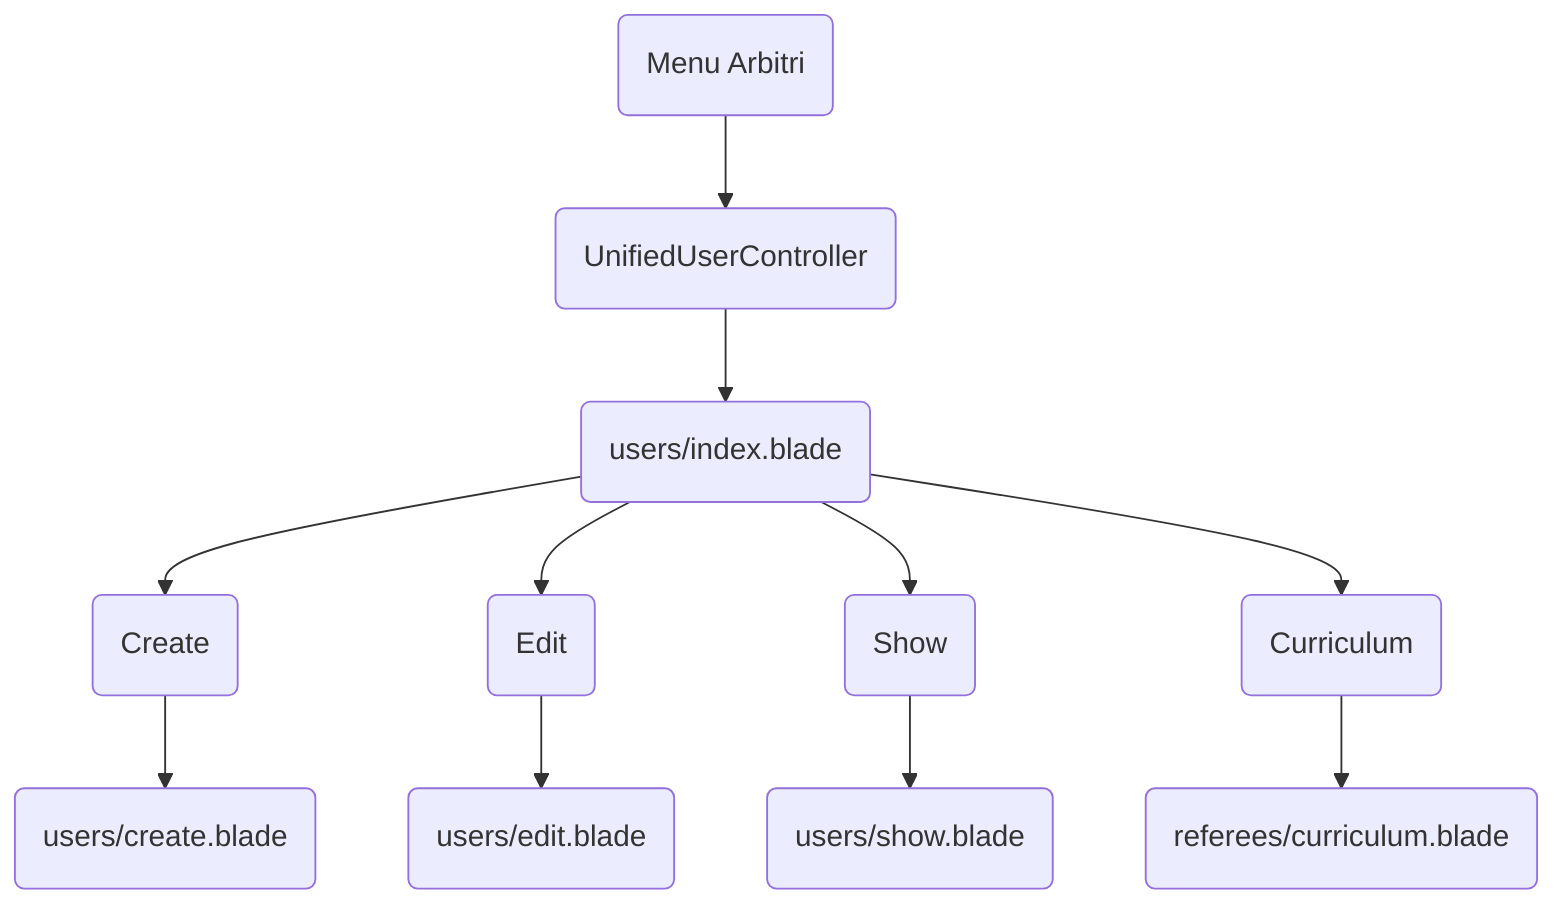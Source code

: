 graph TD
    A("Menu Arbitri") --> B("UnifiedUserController")
    B --> C("users/index.blade")
    C --> D("Create") & E("Edit") & F("Show") & G("Curriculum")
    D --> H("users/create.blade")
    E --> I("users/edit.blade")
    F --> J("users/show.blade")
    G --> K("referees/curriculum.blade")